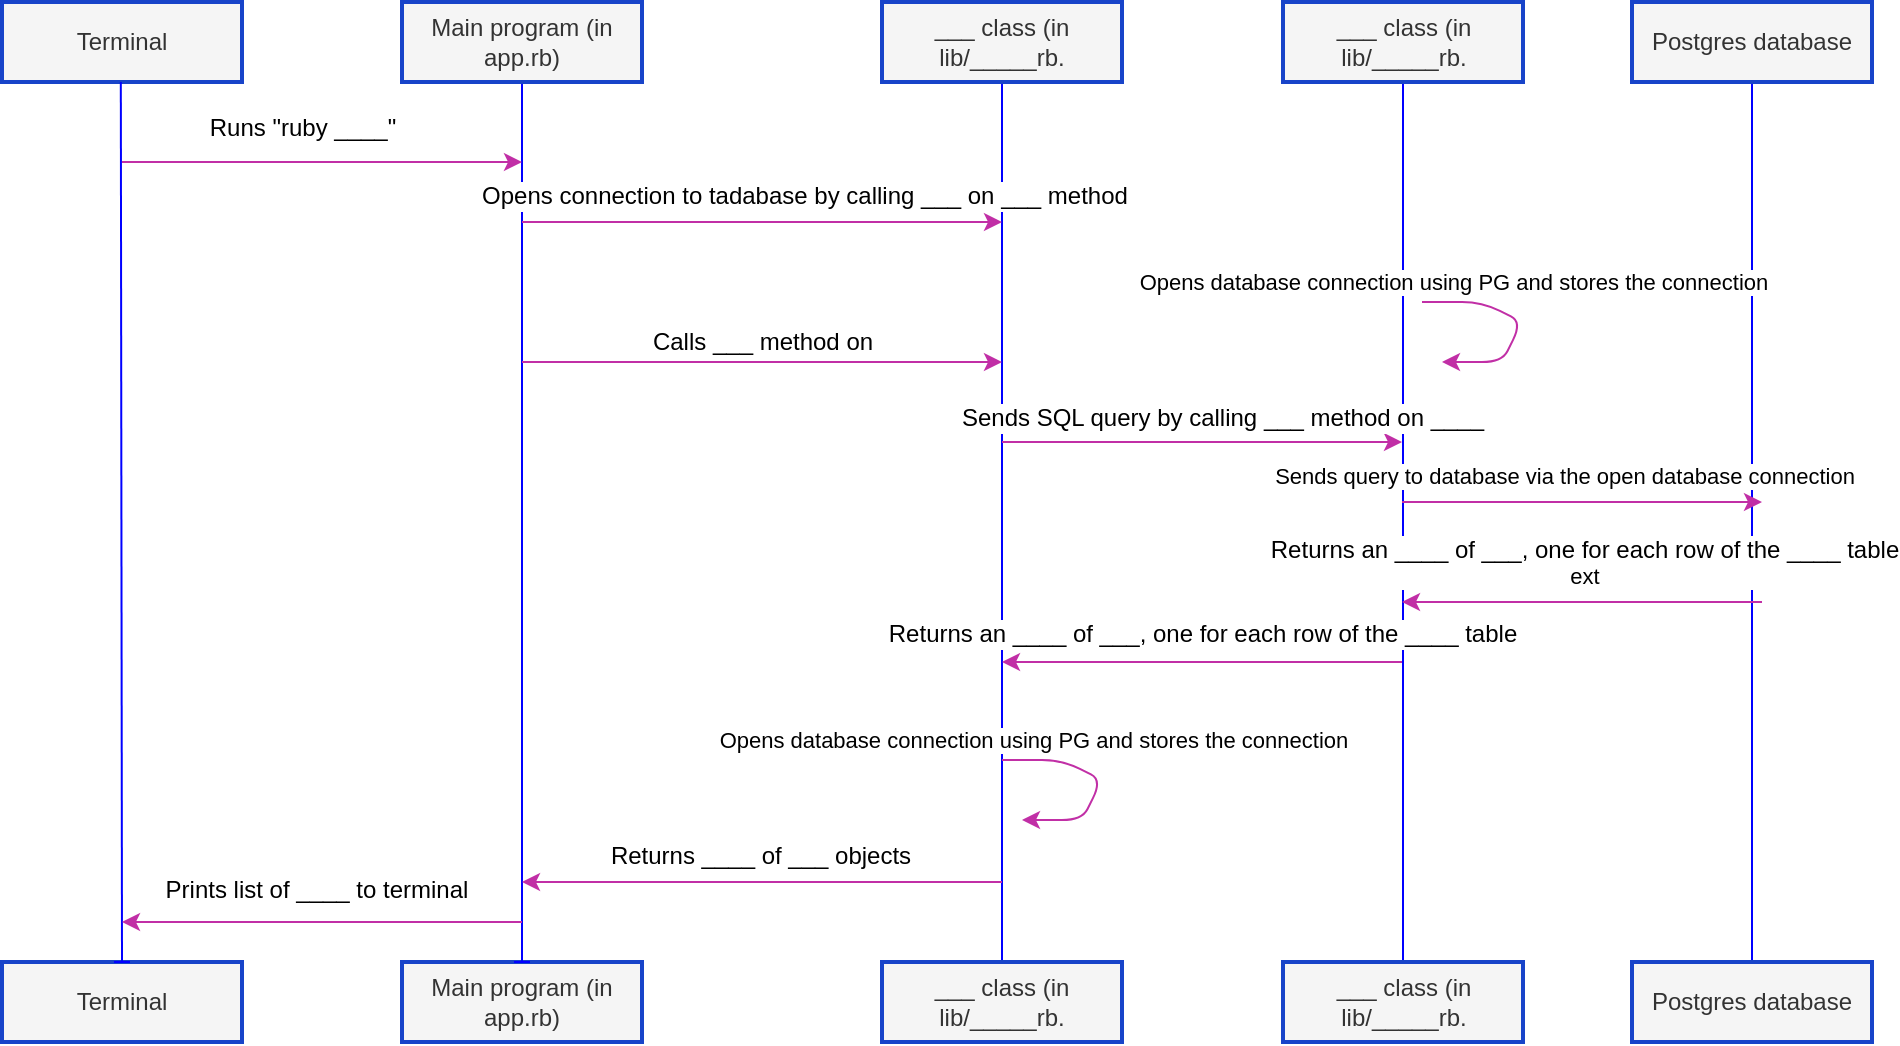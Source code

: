 <mxfile>
    <diagram id="CV9EeO_oewcYIm2sXBF6" name="Page-1">
        <mxGraphModel dx="2035" dy="685" grid="0" gridSize="10" guides="1" tooltips="1" connect="1" arrows="1" fold="1" page="1" pageScale="1" pageWidth="827" pageHeight="583" background="#ffffff" math="0" shadow="0">
            <root>
                <mxCell id="0"/>
                <mxCell id="1" parent="0"/>
                <mxCell id="2" value="Terminal" style="whiteSpace=wrap;html=1;fillColor=#f5f5f5;fontColor=#333333;strokeColor=#1844c9;strokeWidth=2;" vertex="1" parent="1">
                    <mxGeometry y="480" width="120" height="40" as="geometry"/>
                </mxCell>
                <mxCell id="3" value="Terminal" style="whiteSpace=wrap;html=1;fillColor=#f5f5f5;fontColor=#333333;strokeColor=#1844c9;strokeWidth=2;" vertex="1" parent="1">
                    <mxGeometry y="960" width="120" height="40" as="geometry"/>
                </mxCell>
                <mxCell id="4" value="Main program (in app.rb)" style="whiteSpace=wrap;html=1;fillColor=#f5f5f5;fontColor=#333333;strokeColor=#1844c9;strokeWidth=2;" vertex="1" parent="1">
                    <mxGeometry x="200" y="960" width="120" height="40" as="geometry"/>
                </mxCell>
                <mxCell id="5" style="edgeStyle=none;html=1;entryX=0.5;entryY=0;entryDx=0;entryDy=0;endArrow=baseDash;endFill=0;strokeColor=#0000FF;" edge="1" parent="1" source="6" target="7">
                    <mxGeometry relative="1" as="geometry">
                        <mxPoint x="260" y="910" as="targetPoint"/>
                    </mxGeometry>
                </mxCell>
                <mxCell id="6" value="___ class (in lib/_____rb." style="whiteSpace=wrap;html=1;fillColor=#f5f5f5;fontColor=#333333;strokeColor=#1844c9;strokeWidth=2;" vertex="1" parent="1">
                    <mxGeometry x="440" y="480" width="120" height="40" as="geometry"/>
                </mxCell>
                <mxCell id="7" value="___ class (in lib/_____rb." style="whiteSpace=wrap;html=1;fillColor=#f5f5f5;fontColor=#333333;strokeColor=#1844c9;strokeWidth=2;" vertex="1" parent="1">
                    <mxGeometry x="440" y="960" width="120" height="40" as="geometry"/>
                </mxCell>
                <mxCell id="8" style="edgeStyle=none;html=1;entryX=0.5;entryY=0;entryDx=0;entryDy=0;endArrow=baseDash;endFill=0;strokeColor=#0000FF;" edge="1" parent="1" source="9" target="10">
                    <mxGeometry relative="1" as="geometry">
                        <mxPoint x="310.5" y="920" as="targetPoint"/>
                    </mxGeometry>
                </mxCell>
                <mxCell id="9" value="___ class (in lib/_____rb." style="whiteSpace=wrap;html=1;fillColor=#f5f5f5;fontColor=#333333;strokeColor=#1844c9;strokeWidth=2;" vertex="1" parent="1">
                    <mxGeometry x="640.5" y="480" width="120" height="40" as="geometry"/>
                </mxCell>
                <mxCell id="10" value="___ class (in lib/_____rb." style="whiteSpace=wrap;html=1;fillColor=#f5f5f5;fontColor=#333333;strokeColor=#1844c9;strokeWidth=2;" vertex="1" parent="1">
                    <mxGeometry x="640.5" y="960" width="120" height="40" as="geometry"/>
                </mxCell>
                <mxCell id="11" style="edgeStyle=none;html=1;entryX=0.5;entryY=0;entryDx=0;entryDy=0;endArrow=baseDash;endFill=0;strokeColor=#0000FF;" edge="1" parent="1" source="12" target="13">
                    <mxGeometry relative="1" as="geometry">
                        <mxPoint x="845" y="890" as="targetPoint"/>
                    </mxGeometry>
                </mxCell>
                <mxCell id="12" value="Postgres database" style="whiteSpace=wrap;html=1;fillColor=#f5f5f5;fontColor=#333333;strokeColor=#1844c9;strokeWidth=2;" vertex="1" parent="1">
                    <mxGeometry x="815" y="480" width="120" height="40" as="geometry"/>
                </mxCell>
                <mxCell id="13" value="Postgres database" style="whiteSpace=wrap;html=1;fillColor=#f5f5f5;fontColor=#333333;strokeColor=#1844c9;strokeWidth=2;" vertex="1" parent="1">
                    <mxGeometry x="815" y="960" width="120" height="40" as="geometry"/>
                </mxCell>
                <mxCell id="14" style="edgeStyle=none;html=1;entryX=0.5;entryY=0;entryDx=0;entryDy=0;fontSize=12;fontColor=#F0F0F0;endArrow=baseDash;endFill=0;strokeColor=#0000FF;" edge="1" parent="1" source="15" target="4">
                    <mxGeometry relative="1" as="geometry">
                        <Array as="points">
                            <mxPoint x="260" y="860"/>
                        </Array>
                    </mxGeometry>
                </mxCell>
                <mxCell id="15" value="Main program (in app.rb)" style="whiteSpace=wrap;html=1;fontSize=12;fontColor=#333333;rounded=0;fillColor=#f5f5f5;strokeColor=#1844c9;strokeWidth=2;" vertex="1" parent="1">
                    <mxGeometry x="200" y="480" width="120" height="40" as="geometry"/>
                </mxCell>
                <mxCell id="16" value="" style="edgeStyle=none;orthogonalLoop=1;jettySize=auto;html=1;fontSize=12;fontColor=#F0F0F0;entryX=0.5;entryY=0;entryDx=0;entryDy=0;endArrow=baseDash;endFill=0;strokeColor=#0000FF;" edge="1" parent="1" target="3">
                    <mxGeometry width="80" relative="1" as="geometry">
                        <mxPoint x="59.41" y="520" as="sourcePoint"/>
                        <mxPoint x="59.41" y="820" as="targetPoint"/>
                        <Array as="points"/>
                    </mxGeometry>
                </mxCell>
                <mxCell id="17" value="" style="edgeStyle=none;orthogonalLoop=1;jettySize=auto;html=1;fontSize=12;fontColor=#F0F0F0;endArrow=classic;endFill=1;strokeColor=#c12fa6;" edge="1" parent="1">
                    <mxGeometry x="-0.059" y="20" width="80" relative="1" as="geometry">
                        <mxPoint x="60.0" y="560" as="sourcePoint"/>
                        <mxPoint x="260" y="560" as="targetPoint"/>
                        <Array as="points"/>
                        <mxPoint as="offset"/>
                    </mxGeometry>
                </mxCell>
                <mxCell id="18" value="&lt;span style=&quot;font-size: 12px;&quot;&gt;Runs &quot;ruby ____&quot;&lt;/span&gt;" style="edgeLabel;html=1;align=center;verticalAlign=middle;resizable=0;points=[];labelBackgroundColor=#FFFFFF;fontColor=#000000;" vertex="1" connectable="0" parent="17">
                    <mxGeometry x="-0.098" relative="1" as="geometry">
                        <mxPoint y="-17" as="offset"/>
                    </mxGeometry>
                </mxCell>
                <mxCell id="19" value="" style="edgeStyle=none;orthogonalLoop=1;jettySize=auto;html=1;fontSize=12;fontColor=#F0F0F0;endArrow=classic;endFill=1;strokeColor=#c12fa6;" edge="1" parent="1">
                    <mxGeometry width="80" relative="1" as="geometry">
                        <mxPoint x="260" y="940" as="sourcePoint"/>
                        <mxPoint x="60.0" y="940" as="targetPoint"/>
                        <Array as="points"/>
                    </mxGeometry>
                </mxCell>
                <mxCell id="20" value="Prints list of ____ to terminal" style="edgeLabel;html=1;align=center;verticalAlign=middle;resizable=0;points=[];fontSize=12;fontColor=#000000;labelBackgroundColor=#FFFFFF;" vertex="1" connectable="0" parent="19">
                    <mxGeometry x="0.302" y="-3.99" relative="1" as="geometry">
                        <mxPoint x="27" y="-12" as="offset"/>
                    </mxGeometry>
                </mxCell>
                <mxCell id="21" value="" style="edgeStyle=none;orthogonalLoop=1;jettySize=auto;html=1;fontSize=12;fontColor=#F0F0F0;endArrow=classic;endFill=1;strokeColor=#c12fa6;" edge="1" parent="1">
                    <mxGeometry width="80" relative="1" as="geometry">
                        <mxPoint x="260" y="590" as="sourcePoint"/>
                        <mxPoint x="500" y="590" as="targetPoint"/>
                        <Array as="points"/>
                    </mxGeometry>
                </mxCell>
                <mxCell id="22" value="Opens connection to tadabase by calling ___ on ___ method" style="edgeLabel;html=1;align=center;verticalAlign=middle;resizable=0;points=[];fontSize=12;fontColor=#000000;labelBackgroundColor=#FFFFFF;" vertex="1" connectable="0" parent="21">
                    <mxGeometry x="-0.331" y="-1" relative="1" as="geometry">
                        <mxPoint x="60" y="-14" as="offset"/>
                    </mxGeometry>
                </mxCell>
                <mxCell id="23" value="" style="edgeStyle=none;orthogonalLoop=1;jettySize=auto;html=1;fontSize=12;fontColor=#F0F0F0;endArrow=classic;endFill=1;strokeColor=#c12fa6;" edge="1" parent="1">
                    <mxGeometry width="80" relative="1" as="geometry">
                        <mxPoint x="260" y="660" as="sourcePoint"/>
                        <mxPoint x="500" y="660" as="targetPoint"/>
                        <Array as="points"/>
                    </mxGeometry>
                </mxCell>
                <mxCell id="24" value="Calls ___ method on" style="edgeLabel;html=1;align=center;verticalAlign=middle;resizable=0;points=[];fontSize=12;fontColor=#000000;labelBackgroundColor=#FFFFFF;" vertex="1" connectable="0" parent="23">
                    <mxGeometry x="0.352" y="-1" relative="1" as="geometry">
                        <mxPoint x="-42" y="-11" as="offset"/>
                    </mxGeometry>
                </mxCell>
                <mxCell id="25" value="" style="edgeStyle=none;orthogonalLoop=1;jettySize=auto;html=1;fontSize=12;fontColor=#F0F0F0;endArrow=classic;endFill=1;strokeColor=#c12fa6;" edge="1" parent="1">
                    <mxGeometry width="80" relative="1" as="geometry">
                        <mxPoint x="500" y="920" as="sourcePoint"/>
                        <mxPoint x="260" y="920" as="targetPoint"/>
                        <Array as="points"/>
                    </mxGeometry>
                </mxCell>
                <mxCell id="26" value="Returns ____ of ___ objects" style="edgeLabel;html=1;align=center;verticalAlign=middle;resizable=0;points=[];fontSize=12;fontColor=#000000;labelBackgroundColor=#FFFFFF;" vertex="1" connectable="0" parent="25">
                    <mxGeometry x="0.015" y="-2" relative="1" as="geometry">
                        <mxPoint x="1" y="-11" as="offset"/>
                    </mxGeometry>
                </mxCell>
                <mxCell id="27" value="" style="edgeStyle=none;orthogonalLoop=1;jettySize=auto;html=1;fontSize=12;fontColor=#F0F0F0;endArrow=classic;endFill=1;strokeColor=#c12fa6;" edge="1" parent="1">
                    <mxGeometry width="80" relative="1" as="geometry">
                        <mxPoint x="500" y="700" as="sourcePoint"/>
                        <mxPoint x="700" y="700" as="targetPoint"/>
                        <Array as="points">
                            <mxPoint x="580" y="700"/>
                        </Array>
                    </mxGeometry>
                </mxCell>
                <mxCell id="28" value="Sends SQL query by calling ___ method on ____" style="edgeLabel;html=1;align=center;verticalAlign=middle;resizable=0;points=[];fontSize=12;fontColor=#000000;labelBackgroundColor=#FFFFFF;" vertex="1" connectable="0" parent="27">
                    <mxGeometry x="-0.354" y="-1" relative="1" as="geometry">
                        <mxPoint x="45" y="-13" as="offset"/>
                    </mxGeometry>
                </mxCell>
                <mxCell id="29" value="" style="edgeStyle=none;orthogonalLoop=1;jettySize=auto;html=1;fontSize=12;fontColor=#F0F0F0;endArrow=classic;endFill=1;strokeColor=#c12fa6;" edge="1" parent="1">
                    <mxGeometry width="80" relative="1" as="geometry">
                        <mxPoint x="700" y="810" as="sourcePoint"/>
                        <mxPoint x="500" y="810" as="targetPoint"/>
                        <Array as="points"/>
                    </mxGeometry>
                </mxCell>
                <mxCell id="30" value="Returns an ____ of ___, one for each row of the ____ table" style="edgeLabel;html=1;align=center;verticalAlign=middle;resizable=0;points=[];fontSize=12;fontColor=#000000;labelBackgroundColor=#FFFFFF;" vertex="1" connectable="0" parent="29">
                    <mxGeometry x="-0.24" relative="1" as="geometry">
                        <mxPoint x="-24" y="-14" as="offset"/>
                    </mxGeometry>
                </mxCell>
                <mxCell id="31" value="" style="edgeStyle=none;orthogonalLoop=1;jettySize=auto;html=1;strokeColor=#c12fa6;" edge="1" parent="1">
                    <mxGeometry width="80" relative="1" as="geometry">
                        <mxPoint x="700" y="730" as="sourcePoint"/>
                        <mxPoint x="880" y="730" as="targetPoint"/>
                        <Array as="points"/>
                    </mxGeometry>
                </mxCell>
                <mxCell id="32" value="Sends query to database via the open database connection" style="edgeLabel;html=1;align=center;verticalAlign=middle;resizable=0;points=[];fontColor=#000000;labelBackgroundColor=#FFFFFF;" vertex="1" connectable="0" parent="31">
                    <mxGeometry x="-0.303" y="-2" relative="1" as="geometry">
                        <mxPoint x="18" y="-15" as="offset"/>
                    </mxGeometry>
                </mxCell>
                <mxCell id="33" value="" style="edgeStyle=none;orthogonalLoop=1;jettySize=auto;html=1;strokeColor=#c12fa6;" edge="1" parent="1">
                    <mxGeometry width="80" relative="1" as="geometry">
                        <mxPoint x="880" y="780" as="sourcePoint"/>
                        <mxPoint x="700" y="780" as="targetPoint"/>
                        <Array as="points"/>
                    </mxGeometry>
                </mxCell>
                <mxCell id="34" value="&lt;span style=&quot;color: rgba(0, 0, 0, 0); font-family: monospace; font-size: 0px; text-align: start; background-color: rgb(42, 37, 47);&quot;&gt;%3CmxGraphModel%3E%3Croot%3E%3CmxCell%20id%3D%220%22%2F%3E%3CmxCell%20id%3D%221%22%20parent%3D%220%22%2F%3E%3CmxCell%20id%3D%222%22%20value%3D%22Returns%20an%20____%20of%20___%2C%20one%20for%20each%20row%20of%20the%20____%20table%22%20style%3D%22edgeLabel%3Bhtml%3D1%3Balign%3Dcenter%3BverticalAlign%3Dmiddle%3Bresizable%3D0%3Bpoints%3D%5B%5D%3BfontSize%3D12%3BfontColor%3D%23F0F0F0%3B%22%20vertex%3D%221%22%20connectable%3D%220%22%20parent%3D%221%22%3E%3CmxGeometry%20x%3D%22599.75%22%20y%3D%22786%22%20as%3D%22geometry%22%2F%3E%3C%2FmxCell%3E%3C%2Froot%3E%3C%2FmxGraphModel%3E&lt;/span&gt;" style="edgeLabel;html=1;align=center;verticalAlign=middle;resizable=0;points=[];" vertex="1" connectable="0" parent="33">
                    <mxGeometry x="0.289" y="-2" relative="1" as="geometry">
                        <mxPoint as="offset"/>
                    </mxGeometry>
                </mxCell>
                <mxCell id="35" value="&lt;span style=&quot;font-size: 12px;&quot;&gt;Returns an ____ of ___, one for each row of the ____ table&lt;/span&gt;&lt;br&gt;ext" style="edgeLabel;html=1;align=center;verticalAlign=middle;resizable=0;points=[];fontColor=#000000;labelBackgroundColor=#FFFFFF;" vertex="1" connectable="0" parent="33">
                    <mxGeometry x="0.108" y="-2" relative="1" as="geometry">
                        <mxPoint x="10" y="-18" as="offset"/>
                    </mxGeometry>
                </mxCell>
                <mxCell id="36" value="" style="edgeStyle=none;orthogonalLoop=1;jettySize=auto;html=1;rounded=1;shadow=0;strokeColor=#c12fa6;" edge="1" parent="1">
                    <mxGeometry width="80" relative="1" as="geometry">
                        <mxPoint x="500" y="859" as="sourcePoint"/>
                        <mxPoint x="510" y="889" as="targetPoint"/>
                        <Array as="points">
                            <mxPoint x="530" y="859"/>
                            <mxPoint x="550" y="869"/>
                            <mxPoint x="540" y="889"/>
                        </Array>
                    </mxGeometry>
                </mxCell>
                <mxCell id="37" value="Opens database connection using PG and stores the connection&amp;nbsp;" style="edgeLabel;html=1;align=center;verticalAlign=middle;resizable=0;points=[];shadow=0;fontColor=#000000;labelBackgroundColor=#FFFFFF;" vertex="1" connectable="0" parent="36">
                    <mxGeometry x="-0.685" y="-4" relative="1" as="geometry">
                        <mxPoint y="-14" as="offset"/>
                    </mxGeometry>
                </mxCell>
                <mxCell id="38" value="" style="edgeStyle=none;orthogonalLoop=1;jettySize=auto;html=1;rounded=1;strokeColor=#c12fa6;" edge="1" parent="1">
                    <mxGeometry width="80" relative="1" as="geometry">
                        <mxPoint x="710" y="630" as="sourcePoint"/>
                        <mxPoint x="720" y="660" as="targetPoint"/>
                        <Array as="points">
                            <mxPoint x="740" y="630"/>
                            <mxPoint x="760" y="640"/>
                            <mxPoint x="750" y="660"/>
                        </Array>
                    </mxGeometry>
                </mxCell>
                <mxCell id="39" value="Opens database connection using PG and stores the connection&amp;nbsp;" style="edgeLabel;html=1;align=center;verticalAlign=middle;resizable=0;points=[];fontColor=#000000;labelBackgroundColor=#FFFFFF;" vertex="1" connectable="0" parent="38">
                    <mxGeometry x="-0.685" y="-4" relative="1" as="geometry">
                        <mxPoint y="-14" as="offset"/>
                    </mxGeometry>
                </mxCell>
            </root>
        </mxGraphModel>
    </diagram>
</mxfile>